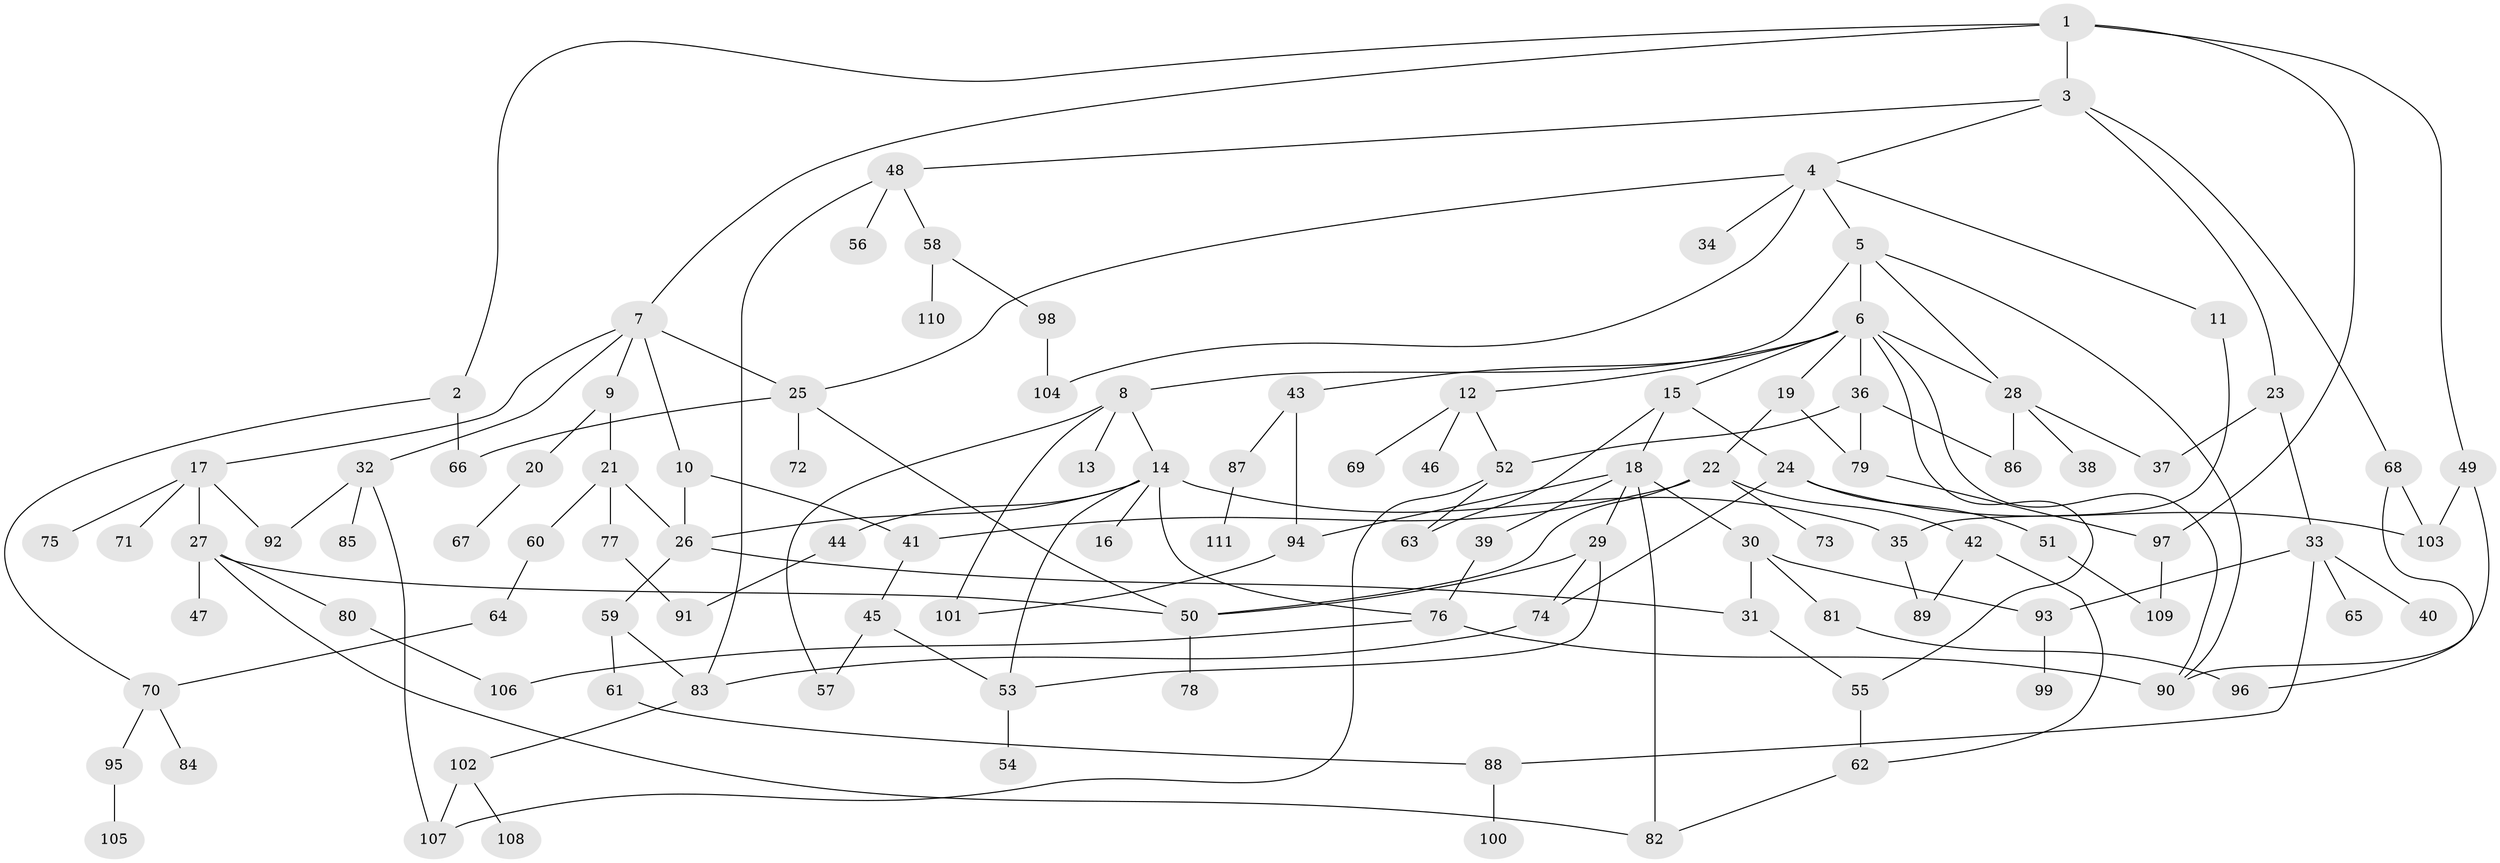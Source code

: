 // coarse degree distribution, {9: 0.013157894736842105, 3: 0.25, 7: 0.013157894736842105, 6: 0.05263157894736842, 10: 0.02631578947368421, 1: 0.25, 4: 0.13157894736842105, 5: 0.07894736842105263, 8: 0.013157894736842105, 2: 0.17105263157894737}
// Generated by graph-tools (version 1.1) at 2025/23/03/03/25 07:23:32]
// undirected, 111 vertices, 157 edges
graph export_dot {
graph [start="1"]
  node [color=gray90,style=filled];
  1;
  2;
  3;
  4;
  5;
  6;
  7;
  8;
  9;
  10;
  11;
  12;
  13;
  14;
  15;
  16;
  17;
  18;
  19;
  20;
  21;
  22;
  23;
  24;
  25;
  26;
  27;
  28;
  29;
  30;
  31;
  32;
  33;
  34;
  35;
  36;
  37;
  38;
  39;
  40;
  41;
  42;
  43;
  44;
  45;
  46;
  47;
  48;
  49;
  50;
  51;
  52;
  53;
  54;
  55;
  56;
  57;
  58;
  59;
  60;
  61;
  62;
  63;
  64;
  65;
  66;
  67;
  68;
  69;
  70;
  71;
  72;
  73;
  74;
  75;
  76;
  77;
  78;
  79;
  80;
  81;
  82;
  83;
  84;
  85;
  86;
  87;
  88;
  89;
  90;
  91;
  92;
  93;
  94;
  95;
  96;
  97;
  98;
  99;
  100;
  101;
  102;
  103;
  104;
  105;
  106;
  107;
  108;
  109;
  110;
  111;
  1 -- 2;
  1 -- 3;
  1 -- 7;
  1 -- 49;
  1 -- 97;
  2 -- 66;
  2 -- 70;
  3 -- 4;
  3 -- 23;
  3 -- 48;
  3 -- 68;
  4 -- 5;
  4 -- 11;
  4 -- 25;
  4 -- 34;
  4 -- 104;
  5 -- 6;
  5 -- 8;
  5 -- 90;
  5 -- 28;
  6 -- 12;
  6 -- 15;
  6 -- 19;
  6 -- 28;
  6 -- 36;
  6 -- 43;
  6 -- 90;
  6 -- 55;
  7 -- 9;
  7 -- 10;
  7 -- 17;
  7 -- 32;
  7 -- 25;
  8 -- 13;
  8 -- 14;
  8 -- 101;
  8 -- 57;
  9 -- 20;
  9 -- 21;
  10 -- 41;
  10 -- 26;
  11 -- 35;
  12 -- 46;
  12 -- 69;
  12 -- 52;
  14 -- 16;
  14 -- 26;
  14 -- 35;
  14 -- 44;
  14 -- 53;
  14 -- 76;
  15 -- 18;
  15 -- 24;
  15 -- 63;
  17 -- 27;
  17 -- 71;
  17 -- 75;
  17 -- 92;
  18 -- 29;
  18 -- 30;
  18 -- 39;
  18 -- 94;
  18 -- 82;
  19 -- 22;
  19 -- 79;
  20 -- 67;
  21 -- 60;
  21 -- 77;
  21 -- 26;
  22 -- 42;
  22 -- 73;
  22 -- 50;
  22 -- 41;
  23 -- 33;
  23 -- 37;
  24 -- 51;
  24 -- 74;
  24 -- 103;
  25 -- 66;
  25 -- 72;
  25 -- 50;
  26 -- 59;
  26 -- 31;
  27 -- 47;
  27 -- 80;
  27 -- 50;
  27 -- 82;
  28 -- 37;
  28 -- 38;
  28 -- 86;
  29 -- 50;
  29 -- 53;
  29 -- 74;
  30 -- 31;
  30 -- 81;
  30 -- 93;
  31 -- 55;
  32 -- 85;
  32 -- 107;
  32 -- 92;
  33 -- 40;
  33 -- 65;
  33 -- 93;
  33 -- 88;
  35 -- 89;
  36 -- 52;
  36 -- 86;
  36 -- 79;
  39 -- 76;
  41 -- 45;
  42 -- 62;
  42 -- 89;
  43 -- 87;
  43 -- 94;
  44 -- 91;
  45 -- 57;
  45 -- 53;
  48 -- 56;
  48 -- 58;
  48 -- 83;
  49 -- 103;
  49 -- 90;
  50 -- 78;
  51 -- 109;
  52 -- 63;
  52 -- 107;
  53 -- 54;
  55 -- 62;
  58 -- 98;
  58 -- 110;
  59 -- 61;
  59 -- 83;
  60 -- 64;
  61 -- 88;
  62 -- 82;
  64 -- 70;
  68 -- 96;
  68 -- 103;
  70 -- 84;
  70 -- 95;
  74 -- 83;
  76 -- 106;
  76 -- 90;
  77 -- 91;
  79 -- 97;
  80 -- 106;
  81 -- 96;
  83 -- 102;
  87 -- 111;
  88 -- 100;
  93 -- 99;
  94 -- 101;
  95 -- 105;
  97 -- 109;
  98 -- 104;
  102 -- 107;
  102 -- 108;
}
